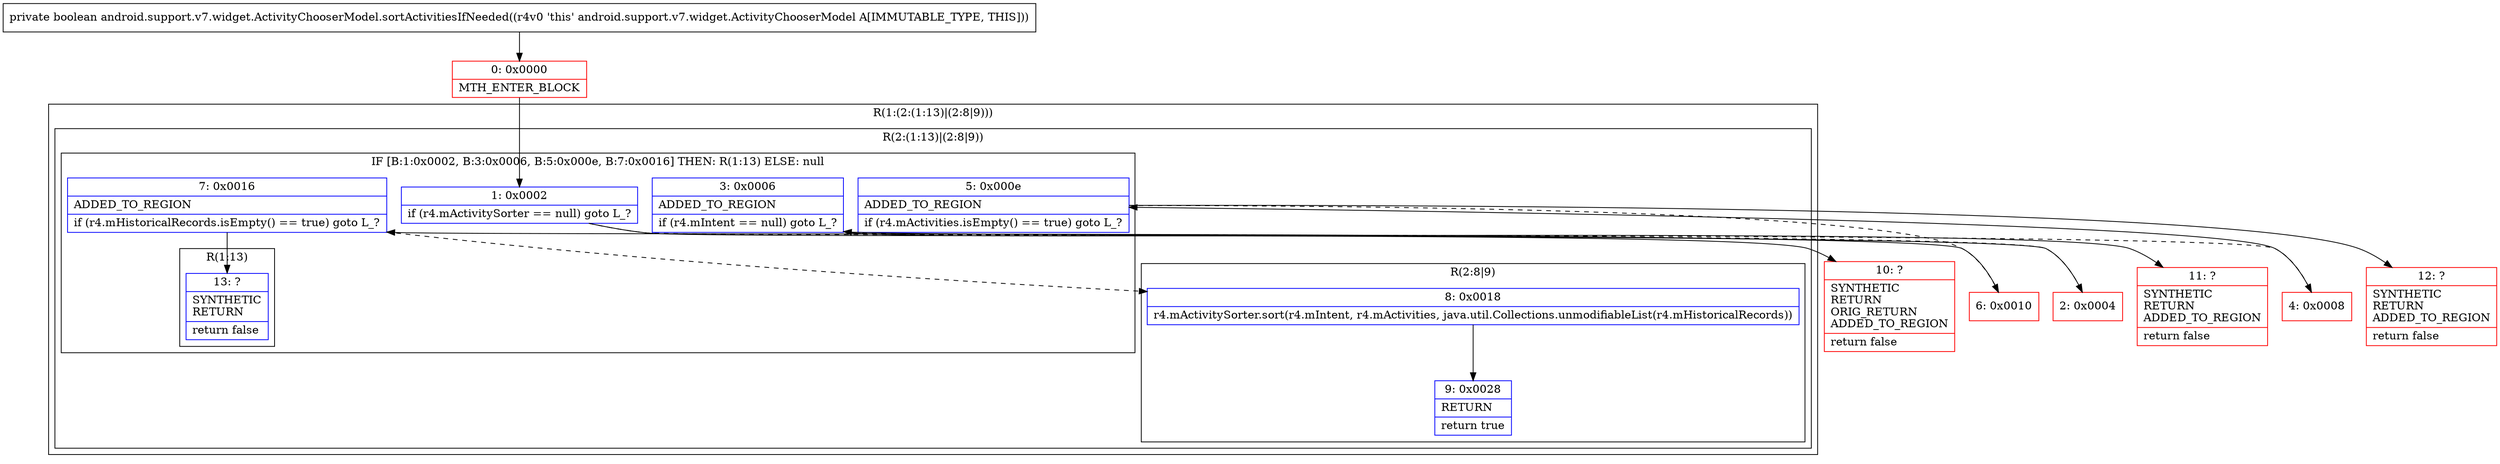 digraph "CFG forandroid.support.v7.widget.ActivityChooserModel.sortActivitiesIfNeeded()Z" {
subgraph cluster_Region_1279437054 {
label = "R(1:(2:(1:13)|(2:8|9)))";
node [shape=record,color=blue];
subgraph cluster_Region_838196880 {
label = "R(2:(1:13)|(2:8|9))";
node [shape=record,color=blue];
subgraph cluster_IfRegion_518157809 {
label = "IF [B:1:0x0002, B:3:0x0006, B:5:0x000e, B:7:0x0016] THEN: R(1:13) ELSE: null";
node [shape=record,color=blue];
Node_1 [shape=record,label="{1\:\ 0x0002|if (r4.mActivitySorter == null) goto L_?\l}"];
Node_3 [shape=record,label="{3\:\ 0x0006|ADDED_TO_REGION\l|if (r4.mIntent == null) goto L_?\l}"];
Node_5 [shape=record,label="{5\:\ 0x000e|ADDED_TO_REGION\l|if (r4.mActivities.isEmpty() == true) goto L_?\l}"];
Node_7 [shape=record,label="{7\:\ 0x0016|ADDED_TO_REGION\l|if (r4.mHistoricalRecords.isEmpty() == true) goto L_?\l}"];
subgraph cluster_Region_564940515 {
label = "R(1:13)";
node [shape=record,color=blue];
Node_13 [shape=record,label="{13\:\ ?|SYNTHETIC\lRETURN\l|return false\l}"];
}
}
subgraph cluster_Region_2028996464 {
label = "R(2:8|9)";
node [shape=record,color=blue];
Node_8 [shape=record,label="{8\:\ 0x0018|r4.mActivitySorter.sort(r4.mIntent, r4.mActivities, java.util.Collections.unmodifiableList(r4.mHistoricalRecords))\l}"];
Node_9 [shape=record,label="{9\:\ 0x0028|RETURN\l|return true\l}"];
}
}
}
Node_0 [shape=record,color=red,label="{0\:\ 0x0000|MTH_ENTER_BLOCK\l}"];
Node_2 [shape=record,color=red,label="{2\:\ 0x0004}"];
Node_4 [shape=record,color=red,label="{4\:\ 0x0008}"];
Node_6 [shape=record,color=red,label="{6\:\ 0x0010}"];
Node_10 [shape=record,color=red,label="{10\:\ ?|SYNTHETIC\lRETURN\lORIG_RETURN\lADDED_TO_REGION\l|return false\l}"];
Node_11 [shape=record,color=red,label="{11\:\ ?|SYNTHETIC\lRETURN\lADDED_TO_REGION\l|return false\l}"];
Node_12 [shape=record,color=red,label="{12\:\ ?|SYNTHETIC\lRETURN\lADDED_TO_REGION\l|return false\l}"];
MethodNode[shape=record,label="{private boolean android.support.v7.widget.ActivityChooserModel.sortActivitiesIfNeeded((r4v0 'this' android.support.v7.widget.ActivityChooserModel A[IMMUTABLE_TYPE, THIS])) }"];
MethodNode -> Node_0;
Node_1 -> Node_2[style=dashed];
Node_1 -> Node_10;
Node_3 -> Node_4[style=dashed];
Node_3 -> Node_11;
Node_5 -> Node_6[style=dashed];
Node_5 -> Node_12;
Node_7 -> Node_8[style=dashed];
Node_7 -> Node_13;
Node_8 -> Node_9;
Node_0 -> Node_1;
Node_2 -> Node_3;
Node_4 -> Node_5;
Node_6 -> Node_7;
}

